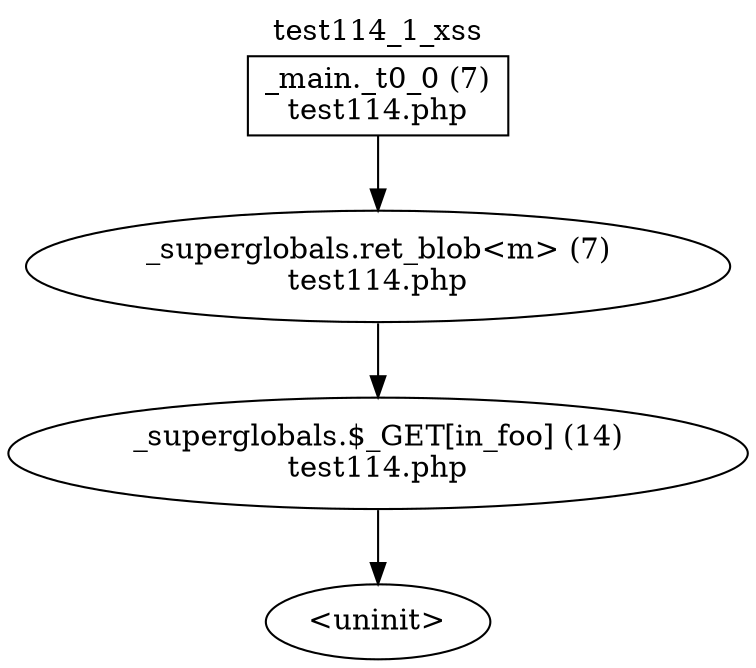 digraph cfg {
  label="test114_1_xss";
  labelloc=t;
  n1 [shape=box, label="_main._t0_0 (7)\ntest114.php"];
  n2 [shape=ellipse, label="_superglobals.ret_blob<m> (7)\ntest114.php"];
  n3 [shape=ellipse, label="_superglobals.$_GET[in_foo] (14)\ntest114.php"];
  n4 [shape=ellipse, label="<uninit>"];
  n1 -> n2;
  n2 -> n3;
  n3 -> n4;
}

